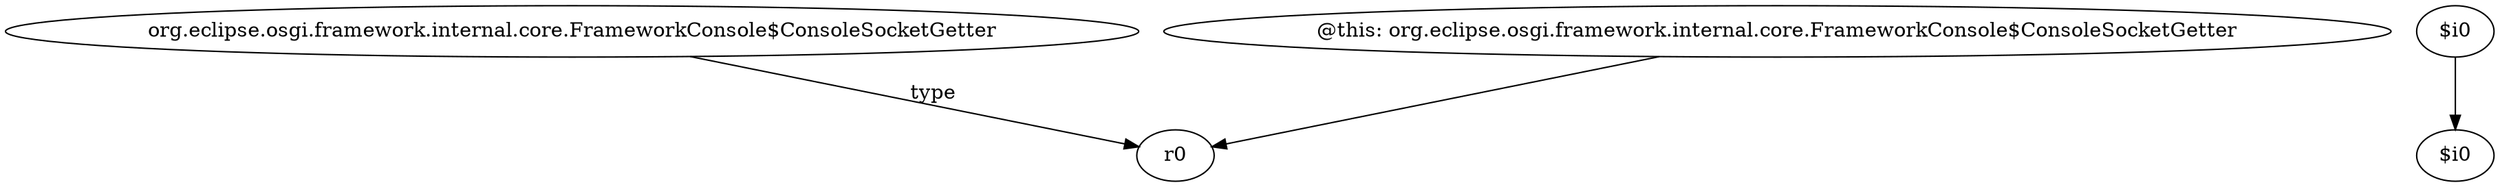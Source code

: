 digraph g {
0[label="org.eclipse.osgi.framework.internal.core.FrameworkConsole$ConsoleSocketGetter"]
1[label="r0"]
0->1[label="type"]
2[label="$i0"]
3[label="$i0"]
2->3[label=""]
4[label="@this: org.eclipse.osgi.framework.internal.core.FrameworkConsole$ConsoleSocketGetter"]
4->1[label=""]
}